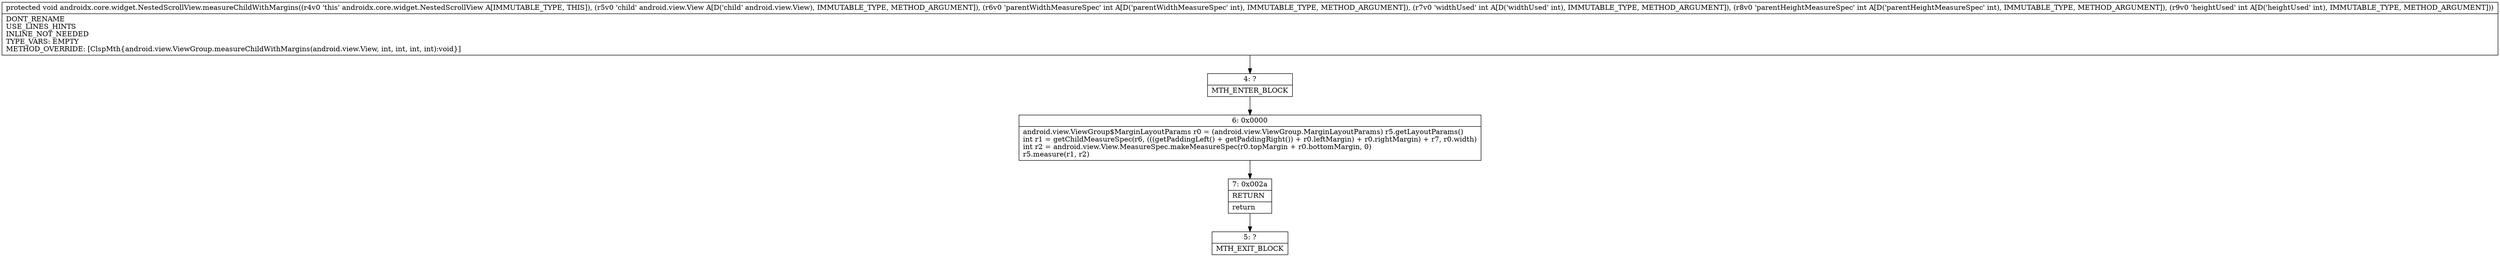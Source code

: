 digraph "CFG forandroidx.core.widget.NestedScrollView.measureChildWithMargins(Landroid\/view\/View;IIII)V" {
Node_4 [shape=record,label="{4\:\ ?|MTH_ENTER_BLOCK\l}"];
Node_6 [shape=record,label="{6\:\ 0x0000|android.view.ViewGroup$MarginLayoutParams r0 = (android.view.ViewGroup.MarginLayoutParams) r5.getLayoutParams()\lint r1 = getChildMeasureSpec(r6, (((getPaddingLeft() + getPaddingRight()) + r0.leftMargin) + r0.rightMargin) + r7, r0.width)\lint r2 = android.view.View.MeasureSpec.makeMeasureSpec(r0.topMargin + r0.bottomMargin, 0)\lr5.measure(r1, r2)\l}"];
Node_7 [shape=record,label="{7\:\ 0x002a|RETURN\l|return\l}"];
Node_5 [shape=record,label="{5\:\ ?|MTH_EXIT_BLOCK\l}"];
MethodNode[shape=record,label="{protected void androidx.core.widget.NestedScrollView.measureChildWithMargins((r4v0 'this' androidx.core.widget.NestedScrollView A[IMMUTABLE_TYPE, THIS]), (r5v0 'child' android.view.View A[D('child' android.view.View), IMMUTABLE_TYPE, METHOD_ARGUMENT]), (r6v0 'parentWidthMeasureSpec' int A[D('parentWidthMeasureSpec' int), IMMUTABLE_TYPE, METHOD_ARGUMENT]), (r7v0 'widthUsed' int A[D('widthUsed' int), IMMUTABLE_TYPE, METHOD_ARGUMENT]), (r8v0 'parentHeightMeasureSpec' int A[D('parentHeightMeasureSpec' int), IMMUTABLE_TYPE, METHOD_ARGUMENT]), (r9v0 'heightUsed' int A[D('heightUsed' int), IMMUTABLE_TYPE, METHOD_ARGUMENT]))  | DONT_RENAME\lUSE_LINES_HINTS\lINLINE_NOT_NEEDED\lTYPE_VARS: EMPTY\lMETHOD_OVERRIDE: [ClspMth\{android.view.ViewGroup.measureChildWithMargins(android.view.View, int, int, int, int):void\}]\l}"];
MethodNode -> Node_4;Node_4 -> Node_6;
Node_6 -> Node_7;
Node_7 -> Node_5;
}

